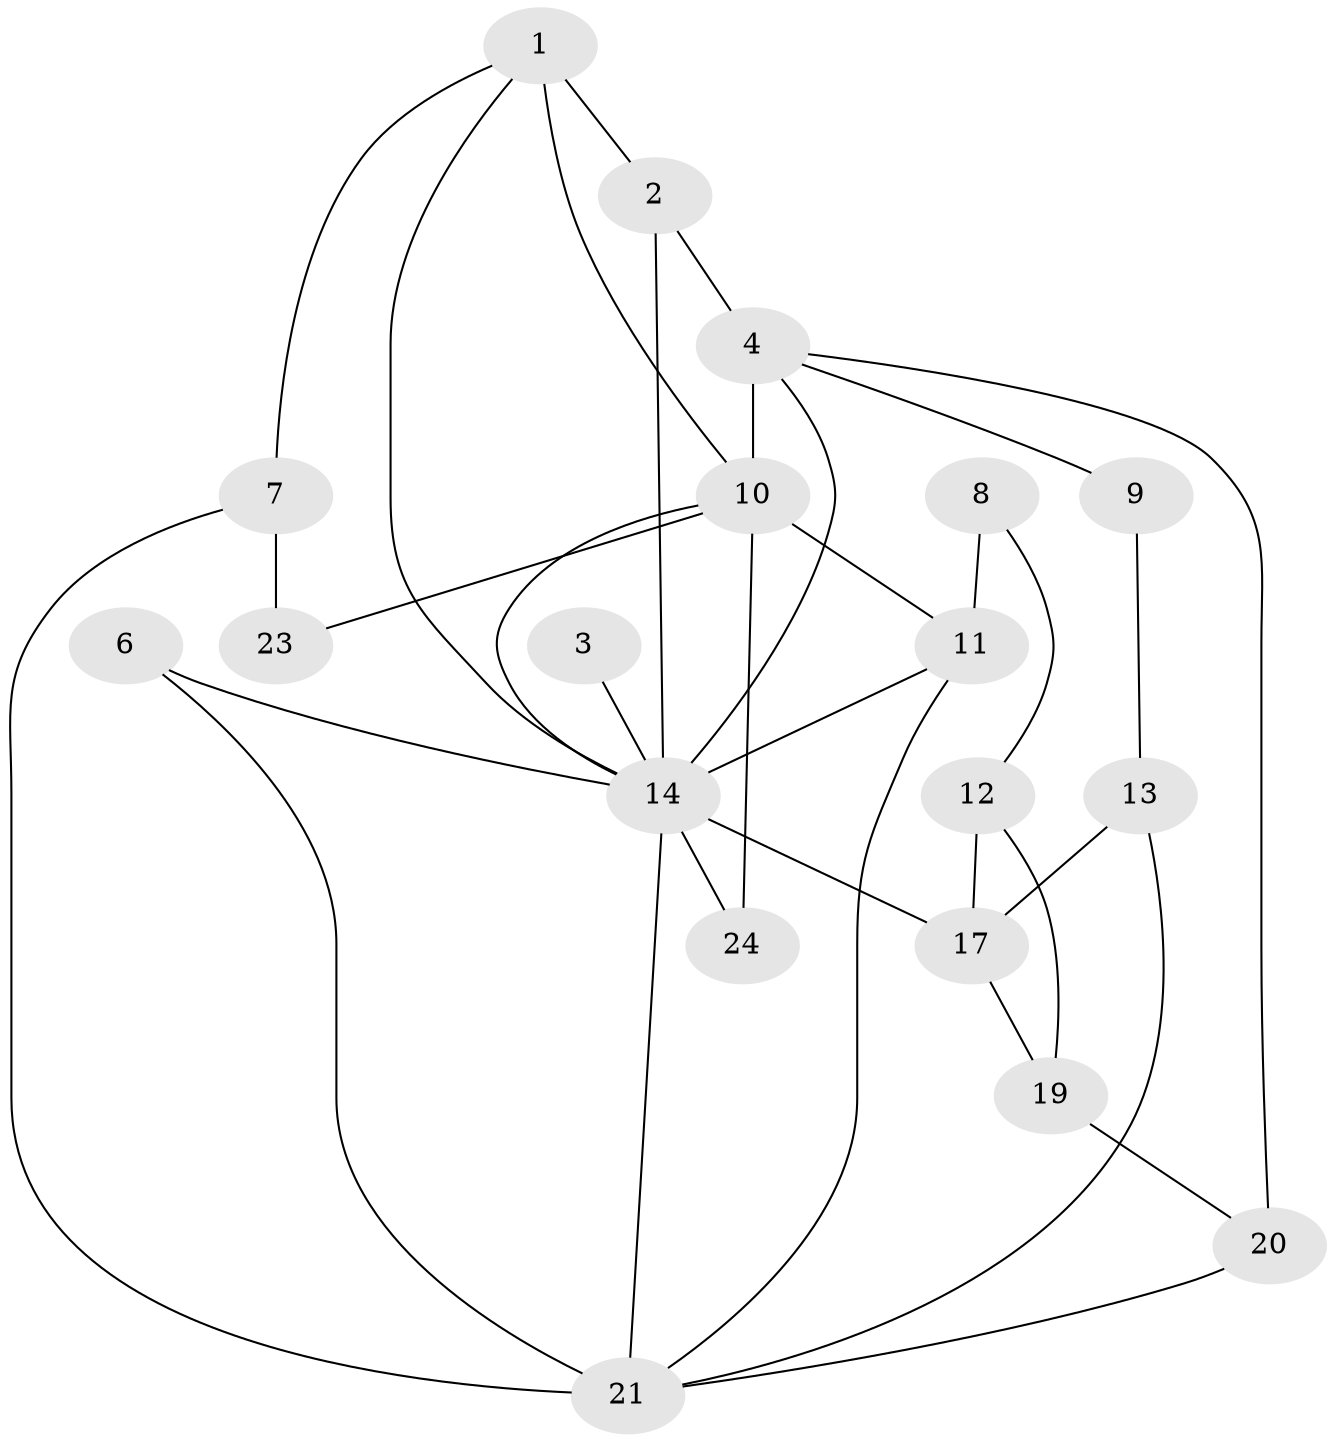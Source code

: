 // original degree distribution, {3: 0.25, 1: 0.18333333333333332, 4: 0.15, 0: 0.06666666666666667, 2: 0.26666666666666666, 7: 0.03333333333333333, 5: 0.03333333333333333, 6: 0.016666666666666666}
// Generated by graph-tools (version 1.1) at 2025/48/03/04/25 22:48:06]
// undirected, 19 vertices, 34 edges
graph export_dot {
  node [color=gray90,style=filled];
  1;
  2;
  3;
  4;
  6;
  7;
  8;
  9;
  10;
  11;
  12;
  13;
  14;
  17;
  19;
  20;
  21;
  23;
  24;
  1 -- 2 [weight=2.0];
  1 -- 7 [weight=1.0];
  1 -- 10 [weight=2.0];
  1 -- 14 [weight=1.0];
  2 -- 4 [weight=1.0];
  2 -- 14 [weight=1.0];
  3 -- 14 [weight=1.0];
  4 -- 9 [weight=1.0];
  4 -- 10 [weight=3.0];
  4 -- 14 [weight=1.0];
  4 -- 20 [weight=1.0];
  6 -- 14 [weight=1.0];
  6 -- 21 [weight=1.0];
  7 -- 21 [weight=2.0];
  7 -- 23 [weight=2.0];
  8 -- 11 [weight=2.0];
  8 -- 12 [weight=1.0];
  9 -- 13 [weight=1.0];
  10 -- 11 [weight=2.0];
  10 -- 14 [weight=1.0];
  10 -- 23 [weight=1.0];
  10 -- 24 [weight=1.0];
  11 -- 14 [weight=1.0];
  11 -- 21 [weight=1.0];
  12 -- 17 [weight=2.0];
  12 -- 19 [weight=1.0];
  13 -- 17 [weight=2.0];
  13 -- 21 [weight=1.0];
  14 -- 17 [weight=2.0];
  14 -- 21 [weight=1.0];
  14 -- 24 [weight=1.0];
  17 -- 19 [weight=1.0];
  19 -- 20 [weight=1.0];
  20 -- 21 [weight=1.0];
}
